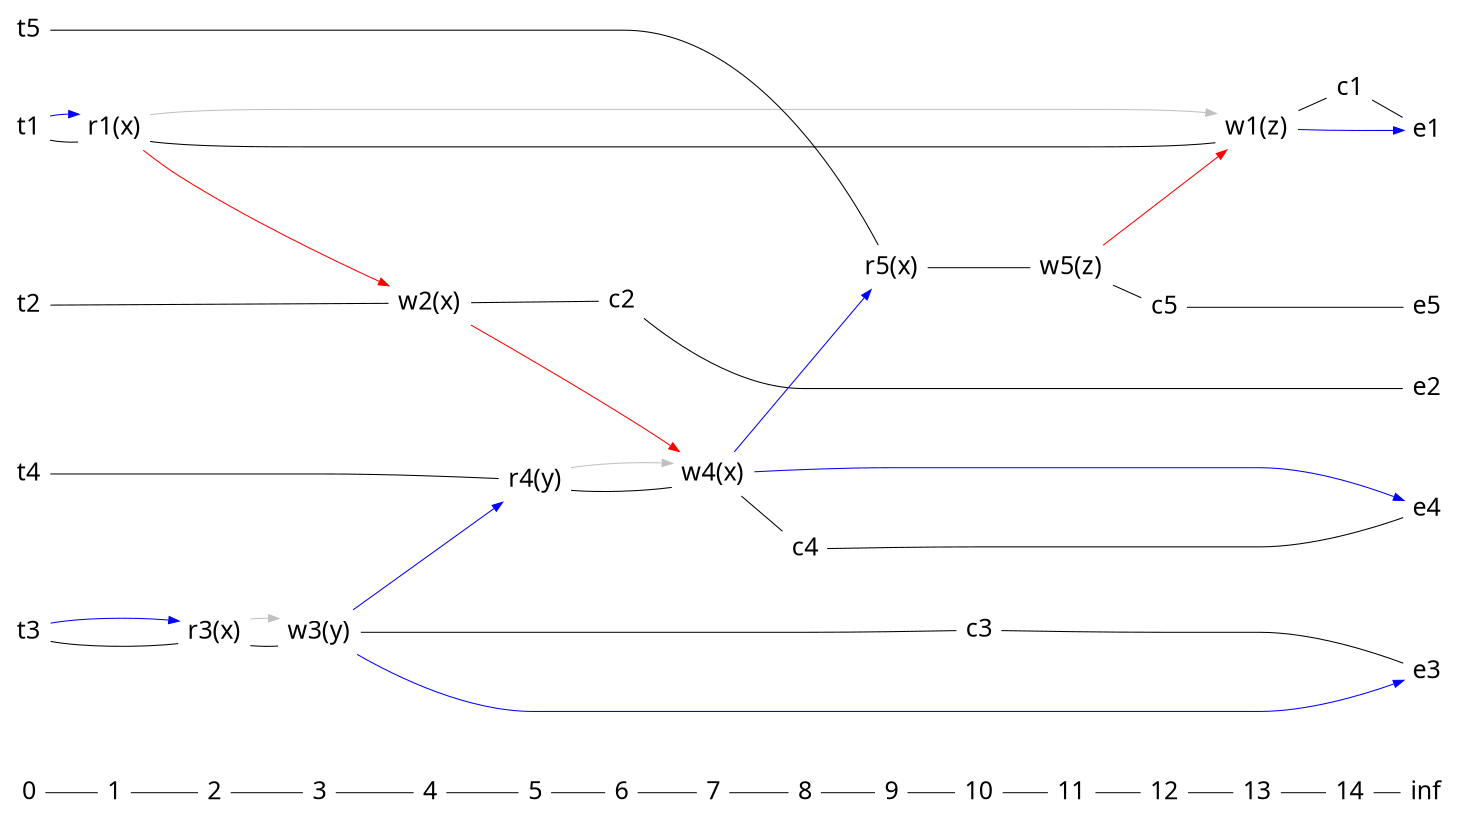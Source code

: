 digraph "RF(s) with useful edges" {
  rankdir="LR"; ranksep=0.2; fontname="Roboto";
  node [shape=plaintext fontsize=12 margin=0.05 width=0 height=0 fontname="MJXc-TeX-math-I,MJXc-TeX-math-Ix,MJXc-TeX-math-Iw"];
  edge [arrowsize=0 minlen=1 penwidth=0.5 fontsize=12 fontname="MJXc-TeX-math-I,MJXc-TeX-math-Ix,MJXc-TeX-math-Iw"];

  subgraph t {
    mindist=100.0;
    0 -> 1 -> 2 -> 3 -> 4 -> 5 -> 6 -> 7 -> 8 -> 9 -> 10 -> 11 -> 12 -> 13 -> 14 -> inf
  }

  subgraph t1 {
    t1 -> "r1(x)" -> "w1(z)" -> c1 -> e1
  }

  subgraph t2 {
    t2 -> "w2(x)" -> c2 -> e2
  }

  subgraph t3 {
    t3 -> "r3(x)" -> "w3(y)" -> c3 -> e3
  }

  subgraph t4 {
    t4 -> "r4(y)" -> "w4(x)" -> c4 -> e4
  }

  subgraph t5 {
    t5 -> "r5(x)" -> "w5(z)" -> c5 -> e5
  }

  { rank = "same"; "0";  t1 t2 t3 t4 t5 }
  { rank = "same"; "1";  "r1(x)" }
  { rank = "same"; "2";  "r3(x)" }
  { rank = "same"; "3";  "w3(y)" }
  { rank = "same"; "4";  "w2(x)" }
  { rank = "same"; "5";  "r4(y)" }
  { rank = "same"; "6";  "c2" }
  { rank = "same"; "7";  "w4(x)" }
  { rank = "same"; "8";  "c4" }
  { rank = "same"; "9";  "r5(x)" }
  { rank = "same"; "10"; "c3" }
  { rank = "same"; "11"; "w5(z)" }
  { rank = "same"; "12"; "c5" }
  { rank = "same"; "13"; "w1(z)" }
  { rank = "same"; "14"; "c1" }
  { rank = "same"; inf;  e1 e2 e3 e4 e5 }

  edge [arrowsize=0.5 color=blue];

  "w1(z)" -> "e1"
  "w4(x)" -> "e4"
  "w3(y)" -> "e3"

  "w4(x)" -> "r5(x)"
  "w3(y)" -> "r4(y)"

  "t3" -> "r3(x)"
  "t1" -> "r1(x)"

  edge [arrowsize=0.5 color=gray];

  "r3(x)" -> "w3(y)"
  "r4(y)" -> "w4(x)"
  "r1(x)" -> "w1(z)"

  edge [arrowsize=0.5 color=red];

  "r1(x)" -> "w2(x)"
  "w2(x)" -> "w4(x)"
  "w5(z)" -> "w1(z)"
}

